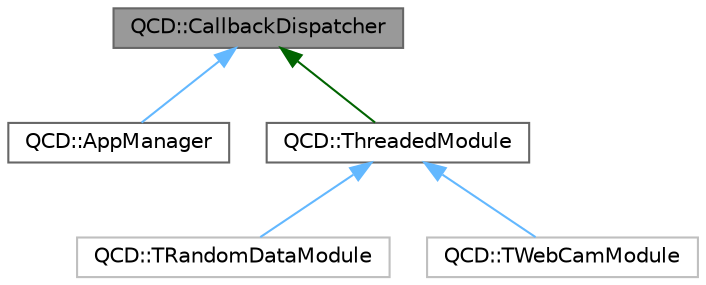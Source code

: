 digraph "QCD::CallbackDispatcher"
{
 // LATEX_PDF_SIZE
  bgcolor="transparent";
  edge [fontname=Helvetica,fontsize=10,labelfontname=Helvetica,labelfontsize=10];
  node [fontname=Helvetica,fontsize=10,shape=box,height=0.2,width=0.4];
  Node1 [label="QCD::CallbackDispatcher",height=0.2,width=0.4,color="gray40", fillcolor="grey60", style="filled", fontcolor="black",tooltip="CallbackDispatcher provides a module to register and trigger callbacks based on string identifiers."];
  Node1 -> Node2 [dir="back",color="steelblue1",style="solid"];
  Node2 [label="QCD::AppManager",height=0.2,width=0.4,color="gray40", fillcolor="white", style="filled",URL="$classQCD_1_1AppManager.html",tooltip="Handles coordination and data tunneling across application."];
  Node1 -> Node3 [dir="back",color="darkgreen",style="solid"];
  Node3 [label="QCD::ThreadedModule",height=0.2,width=0.4,color="gray40", fillcolor="white", style="filled",URL="$classQCD_1_1ThreadedModule.html",tooltip="Base class for all threaded modules."];
  Node3 -> Node4 [dir="back",color="steelblue1",style="solid"];
  Node4 [label="QCD::TRandomDataModule",height=0.2,width=0.4,color="grey75", fillcolor="white", style="filled",URL="$classQCD_1_1TRandomDataModule.html",tooltip=" "];
  Node3 -> Node5 [dir="back",color="steelblue1",style="solid"];
  Node5 [label="QCD::TWebCamModule",height=0.2,width=0.4,color="grey75", fillcolor="white", style="filled",URL="$classQCD_1_1TWebCamModule.html",tooltip=" "];
}
